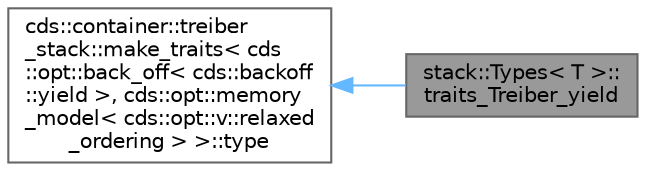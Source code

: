 digraph "stack::Types&lt; T &gt;::traits_Treiber_yield"
{
 // LATEX_PDF_SIZE
  bgcolor="transparent";
  edge [fontname=Helvetica,fontsize=10,labelfontname=Helvetica,labelfontsize=10];
  node [fontname=Helvetica,fontsize=10,shape=box,height=0.2,width=0.4];
  rankdir="LR";
  Node1 [id="Node000001",label="stack::Types\< T \>::\ltraits_Treiber_yield",height=0.2,width=0.4,color="gray40", fillcolor="grey60", style="filled", fontcolor="black",tooltip=" "];
  Node2 -> Node1 [id="edge1_Node000001_Node000002",dir="back",color="steelblue1",style="solid",tooltip=" "];
  Node2 [id="Node000002",label="cds::container::treiber\l_stack::make_traits\< cds\l::opt::back_off\< cds::backoff\l::yield \>, cds::opt::memory\l_model\< cds::opt::v::relaxed\l_ordering \> \>::type",height=0.2,width=0.4,color="gray40", fillcolor="white", style="filled",tooltip=" "];
}
